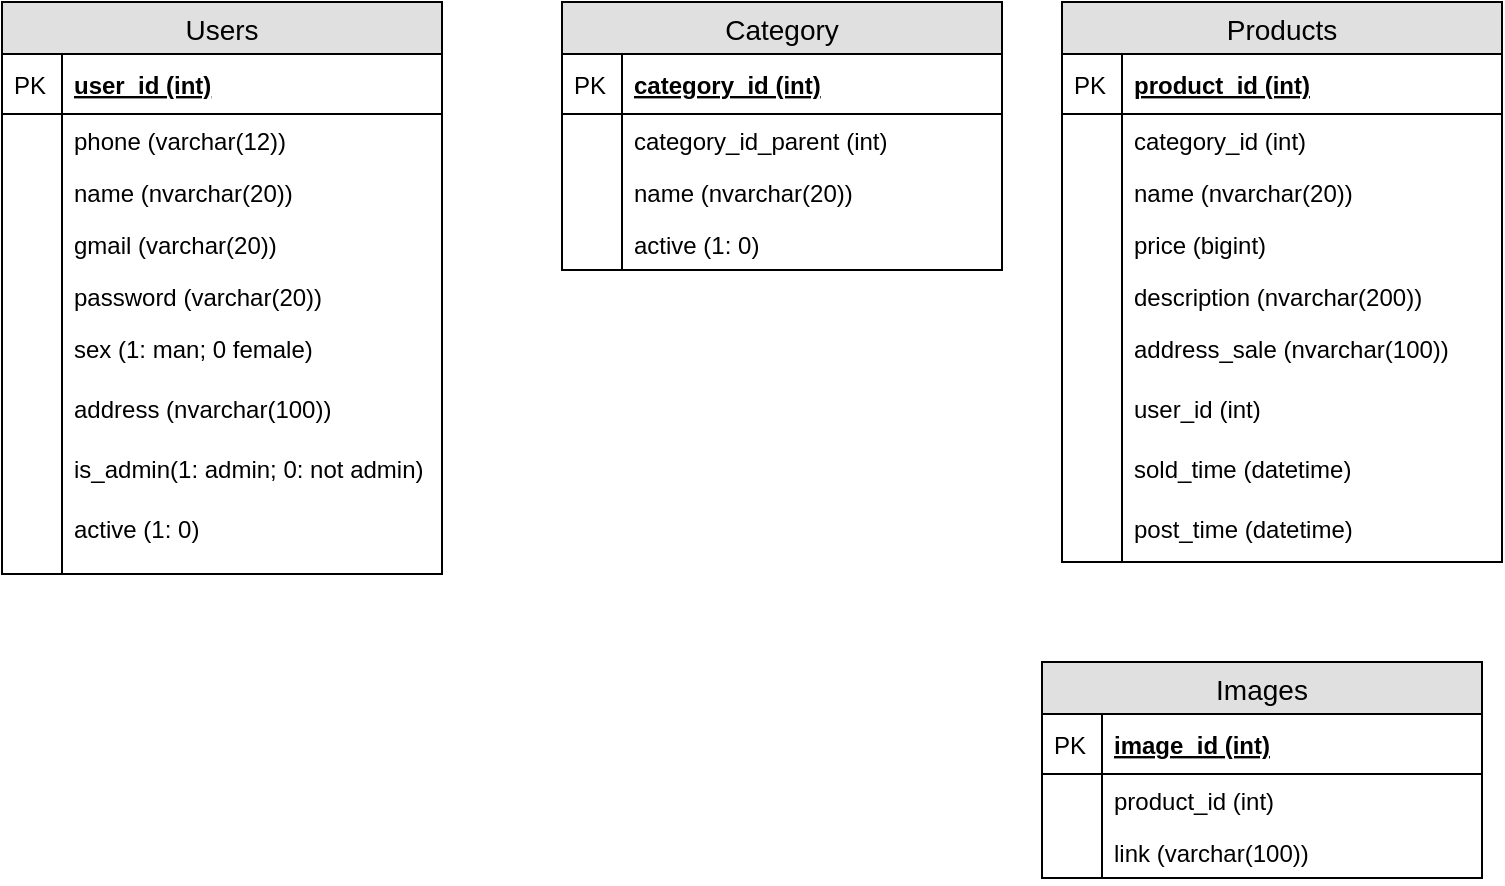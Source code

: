 <mxfile version="12.1.3" pages="1"><diagram id="aO1FHaI9G2CUFqkFHsB4" name="Page-1"><mxGraphModel dx="2235" dy="4091" grid="1" gridSize="10" guides="1" tooltips="1" connect="1" arrows="1" fold="1" page="1" pageScale="1" pageWidth="827" pageHeight="1169" math="0" shadow="0"><root><mxCell id="0"/><mxCell id="1" parent="0"/><mxCell id="14dnliWUDtdl04TDKEvN-1" value="Users" style="swimlane;fontStyle=0;childLayout=stackLayout;horizontal=1;startSize=26;fillColor=#e0e0e0;horizontalStack=0;resizeParent=1;resizeParentMax=0;resizeLast=0;collapsible=1;marginBottom=0;swimlaneFillColor=#ffffff;align=center;fontSize=14;" vertex="1" parent="1"><mxGeometry x="-780" y="-3430" width="220" height="286" as="geometry"/></mxCell><mxCell id="14dnliWUDtdl04TDKEvN-2" value="user_id (int)" style="shape=partialRectangle;top=0;left=0;right=0;bottom=1;align=left;verticalAlign=middle;fillColor=none;spacingLeft=34;spacingRight=4;overflow=hidden;rotatable=0;points=[[0,0.5],[1,0.5]];portConstraint=eastwest;dropTarget=0;fontStyle=5;fontSize=12;" vertex="1" parent="14dnliWUDtdl04TDKEvN-1"><mxGeometry y="26" width="220" height="30" as="geometry"/></mxCell><mxCell id="14dnliWUDtdl04TDKEvN-3" value="PK" style="shape=partialRectangle;top=0;left=0;bottom=0;fillColor=none;align=left;verticalAlign=middle;spacingLeft=4;spacingRight=4;overflow=hidden;rotatable=0;points=[];portConstraint=eastwest;part=1;fontSize=12;" vertex="1" connectable="0" parent="14dnliWUDtdl04TDKEvN-2"><mxGeometry width="30" height="30" as="geometry"/></mxCell><mxCell id="14dnliWUDtdl04TDKEvN-4" value="phone (varchar(12))" style="shape=partialRectangle;top=0;left=0;right=0;bottom=0;align=left;verticalAlign=top;fillColor=none;spacingLeft=34;spacingRight=4;overflow=hidden;rotatable=0;points=[[0,0.5],[1,0.5]];portConstraint=eastwest;dropTarget=0;fontSize=12;" vertex="1" parent="14dnliWUDtdl04TDKEvN-1"><mxGeometry y="56" width="220" height="26" as="geometry"/></mxCell><mxCell id="14dnliWUDtdl04TDKEvN-5" value="" style="shape=partialRectangle;top=0;left=0;bottom=0;fillColor=none;align=left;verticalAlign=top;spacingLeft=4;spacingRight=4;overflow=hidden;rotatable=0;points=[];portConstraint=eastwest;part=1;fontSize=12;" vertex="1" connectable="0" parent="14dnliWUDtdl04TDKEvN-4"><mxGeometry width="30" height="26" as="geometry"/></mxCell><mxCell id="14dnliWUDtdl04TDKEvN-6" value="name (nvarchar(20))" style="shape=partialRectangle;top=0;left=0;right=0;bottom=0;align=left;verticalAlign=top;fillColor=none;spacingLeft=34;spacingRight=4;overflow=hidden;rotatable=0;points=[[0,0.5],[1,0.5]];portConstraint=eastwest;dropTarget=0;fontSize=12;" vertex="1" parent="14dnliWUDtdl04TDKEvN-1"><mxGeometry y="82" width="220" height="26" as="geometry"/></mxCell><mxCell id="14dnliWUDtdl04TDKEvN-7" value="" style="shape=partialRectangle;top=0;left=0;bottom=0;fillColor=none;align=left;verticalAlign=top;spacingLeft=4;spacingRight=4;overflow=hidden;rotatable=0;points=[];portConstraint=eastwest;part=1;fontSize=12;" vertex="1" connectable="0" parent="14dnliWUDtdl04TDKEvN-6"><mxGeometry width="30" height="26" as="geometry"/></mxCell><mxCell id="14dnliWUDtdl04TDKEvN-8" value="gmail (varchar(20))" style="shape=partialRectangle;top=0;left=0;right=0;bottom=0;align=left;verticalAlign=top;fillColor=none;spacingLeft=34;spacingRight=4;overflow=hidden;rotatable=0;points=[[0,0.5],[1,0.5]];portConstraint=eastwest;dropTarget=0;fontSize=12;" vertex="1" parent="14dnliWUDtdl04TDKEvN-1"><mxGeometry y="108" width="220" height="26" as="geometry"/></mxCell><mxCell id="14dnliWUDtdl04TDKEvN-9" value="" style="shape=partialRectangle;top=0;left=0;bottom=0;fillColor=none;align=left;verticalAlign=top;spacingLeft=4;spacingRight=4;overflow=hidden;rotatable=0;points=[];portConstraint=eastwest;part=1;fontSize=12;" vertex="1" connectable="0" parent="14dnliWUDtdl04TDKEvN-8"><mxGeometry width="30" height="26" as="geometry"/></mxCell><mxCell id="14dnliWUDtdl04TDKEvN-12" value="password (varchar(20))" style="shape=partialRectangle;top=0;left=0;right=0;bottom=0;align=left;verticalAlign=top;fillColor=none;spacingLeft=34;spacingRight=4;overflow=hidden;rotatable=0;points=[[0,0.5],[1,0.5]];portConstraint=eastwest;dropTarget=0;fontSize=12;" vertex="1" parent="14dnliWUDtdl04TDKEvN-1"><mxGeometry y="134" width="220" height="26" as="geometry"/></mxCell><mxCell id="14dnliWUDtdl04TDKEvN-13" value="" style="shape=partialRectangle;top=0;left=0;bottom=0;fillColor=none;align=left;verticalAlign=top;spacingLeft=4;spacingRight=4;overflow=hidden;rotatable=0;points=[];portConstraint=eastwest;part=1;fontSize=12;" vertex="1" connectable="0" parent="14dnliWUDtdl04TDKEvN-12"><mxGeometry width="30" height="26" as="geometry"/></mxCell><mxCell id="14dnliWUDtdl04TDKEvN-10" value="sex (1: man; 0 female)" style="shape=partialRectangle;top=0;left=0;right=0;bottom=0;align=left;verticalAlign=top;fillColor=none;spacingLeft=34;spacingRight=4;overflow=hidden;rotatable=0;points=[[0,0.5],[1,0.5]];portConstraint=eastwest;dropTarget=0;fontSize=12;" vertex="1" parent="14dnliWUDtdl04TDKEvN-1"><mxGeometry y="160" width="220" height="30" as="geometry"/></mxCell><mxCell id="14dnliWUDtdl04TDKEvN-11" value="" style="shape=partialRectangle;top=0;left=0;bottom=0;fillColor=none;align=left;verticalAlign=top;spacingLeft=4;spacingRight=4;overflow=hidden;rotatable=0;points=[];portConstraint=eastwest;part=1;fontSize=12;" vertex="1" connectable="0" parent="14dnliWUDtdl04TDKEvN-10"><mxGeometry width="30" height="30" as="geometry"/></mxCell><mxCell id="14dnliWUDtdl04TDKEvN-14" value="address (nvarchar(100))" style="shape=partialRectangle;top=0;left=0;right=0;bottom=0;align=left;verticalAlign=top;fillColor=none;spacingLeft=34;spacingRight=4;overflow=hidden;rotatable=0;points=[[0,0.5],[1,0.5]];portConstraint=eastwest;dropTarget=0;fontSize=12;" vertex="1" parent="14dnliWUDtdl04TDKEvN-1"><mxGeometry y="190" width="220" height="30" as="geometry"/></mxCell><mxCell id="14dnliWUDtdl04TDKEvN-15" value="" style="shape=partialRectangle;top=0;left=0;bottom=0;fillColor=none;align=left;verticalAlign=top;spacingLeft=4;spacingRight=4;overflow=hidden;rotatable=0;points=[];portConstraint=eastwest;part=1;fontSize=12;" vertex="1" connectable="0" parent="14dnliWUDtdl04TDKEvN-14"><mxGeometry width="30" height="30" as="geometry"/></mxCell><mxCell id="14dnliWUDtdl04TDKEvN-18" value="is_admin(1: admin; 0: not admin)" style="shape=partialRectangle;top=0;left=0;right=0;bottom=0;align=left;verticalAlign=top;fillColor=none;spacingLeft=34;spacingRight=4;overflow=hidden;rotatable=0;points=[[0,0.5],[1,0.5]];portConstraint=eastwest;dropTarget=0;fontSize=12;" vertex="1" parent="14dnliWUDtdl04TDKEvN-1"><mxGeometry y="220" width="220" height="30" as="geometry"/></mxCell><mxCell id="14dnliWUDtdl04TDKEvN-19" value="" style="shape=partialRectangle;top=0;left=0;bottom=0;fillColor=none;align=left;verticalAlign=top;spacingLeft=4;spacingRight=4;overflow=hidden;rotatable=0;points=[];portConstraint=eastwest;part=1;fontSize=12;" vertex="1" connectable="0" parent="14dnliWUDtdl04TDKEvN-18"><mxGeometry width="30" height="30" as="geometry"/></mxCell><mxCell id="14dnliWUDtdl04TDKEvN-37" value="active (1: 0)" style="shape=partialRectangle;top=0;left=0;right=0;bottom=0;align=left;verticalAlign=top;fillColor=none;spacingLeft=34;spacingRight=4;overflow=hidden;rotatable=0;points=[[0,0.5],[1,0.5]];portConstraint=eastwest;dropTarget=0;fontSize=12;" vertex="1" parent="14dnliWUDtdl04TDKEvN-1"><mxGeometry y="250" width="220" height="36" as="geometry"/></mxCell><mxCell id="14dnliWUDtdl04TDKEvN-38" value="" style="shape=partialRectangle;top=0;left=0;bottom=0;fillColor=none;align=left;verticalAlign=top;spacingLeft=4;spacingRight=4;overflow=hidden;rotatable=0;points=[];portConstraint=eastwest;part=1;fontSize=12;" vertex="1" connectable="0" parent="14dnliWUDtdl04TDKEvN-37"><mxGeometry width="30" height="36" as="geometry"/></mxCell><mxCell id="14dnliWUDtdl04TDKEvN-20" value="Category" style="swimlane;fontStyle=0;childLayout=stackLayout;horizontal=1;startSize=26;fillColor=#e0e0e0;horizontalStack=0;resizeParent=1;resizeParentMax=0;resizeLast=0;collapsible=1;marginBottom=0;swimlaneFillColor=#ffffff;align=center;fontSize=14;" vertex="1" parent="1"><mxGeometry x="-500" y="-3430" width="220" height="134" as="geometry"/></mxCell><mxCell id="14dnliWUDtdl04TDKEvN-21" value="category_id (int)" style="shape=partialRectangle;top=0;left=0;right=0;bottom=1;align=left;verticalAlign=middle;fillColor=none;spacingLeft=34;spacingRight=4;overflow=hidden;rotatable=0;points=[[0,0.5],[1,0.5]];portConstraint=eastwest;dropTarget=0;fontStyle=5;fontSize=12;" vertex="1" parent="14dnliWUDtdl04TDKEvN-20"><mxGeometry y="26" width="220" height="30" as="geometry"/></mxCell><mxCell id="14dnliWUDtdl04TDKEvN-22" value="PK" style="shape=partialRectangle;top=0;left=0;bottom=0;fillColor=none;align=left;verticalAlign=middle;spacingLeft=4;spacingRight=4;overflow=hidden;rotatable=0;points=[];portConstraint=eastwest;part=1;fontSize=12;" vertex="1" connectable="0" parent="14dnliWUDtdl04TDKEvN-21"><mxGeometry width="30" height="30" as="geometry"/></mxCell><mxCell id="14dnliWUDtdl04TDKEvN-23" value="category_id_parent (int)" style="shape=partialRectangle;top=0;left=0;right=0;bottom=0;align=left;verticalAlign=top;fillColor=none;spacingLeft=34;spacingRight=4;overflow=hidden;rotatable=0;points=[[0,0.5],[1,0.5]];portConstraint=eastwest;dropTarget=0;fontSize=12;" vertex="1" parent="14dnliWUDtdl04TDKEvN-20"><mxGeometry y="56" width="220" height="26" as="geometry"/></mxCell><mxCell id="14dnliWUDtdl04TDKEvN-24" value="" style="shape=partialRectangle;top=0;left=0;bottom=0;fillColor=none;align=left;verticalAlign=top;spacingLeft=4;spacingRight=4;overflow=hidden;rotatable=0;points=[];portConstraint=eastwest;part=1;fontSize=12;" vertex="1" connectable="0" parent="14dnliWUDtdl04TDKEvN-23"><mxGeometry width="30" height="26" as="geometry"/></mxCell><mxCell id="14dnliWUDtdl04TDKEvN-25" value="name (nvarchar(20))" style="shape=partialRectangle;top=0;left=0;right=0;bottom=0;align=left;verticalAlign=top;fillColor=none;spacingLeft=34;spacingRight=4;overflow=hidden;rotatable=0;points=[[0,0.5],[1,0.5]];portConstraint=eastwest;dropTarget=0;fontSize=12;" vertex="1" parent="14dnliWUDtdl04TDKEvN-20"><mxGeometry y="82" width="220" height="26" as="geometry"/></mxCell><mxCell id="14dnliWUDtdl04TDKEvN-26" value="" style="shape=partialRectangle;top=0;left=0;bottom=0;fillColor=none;align=left;verticalAlign=top;spacingLeft=4;spacingRight=4;overflow=hidden;rotatable=0;points=[];portConstraint=eastwest;part=1;fontSize=12;" vertex="1" connectable="0" parent="14dnliWUDtdl04TDKEvN-25"><mxGeometry width="30" height="26" as="geometry"/></mxCell><mxCell id="14dnliWUDtdl04TDKEvN-27" value="active (1: 0)" style="shape=partialRectangle;top=0;left=0;right=0;bottom=0;align=left;verticalAlign=top;fillColor=none;spacingLeft=34;spacingRight=4;overflow=hidden;rotatable=0;points=[[0,0.5],[1,0.5]];portConstraint=eastwest;dropTarget=0;fontSize=12;" vertex="1" parent="14dnliWUDtdl04TDKEvN-20"><mxGeometry y="108" width="220" height="26" as="geometry"/></mxCell><mxCell id="14dnliWUDtdl04TDKEvN-28" value="" style="shape=partialRectangle;top=0;left=0;bottom=0;fillColor=none;align=left;verticalAlign=top;spacingLeft=4;spacingRight=4;overflow=hidden;rotatable=0;points=[];portConstraint=eastwest;part=1;fontSize=12;" vertex="1" connectable="0" parent="14dnliWUDtdl04TDKEvN-27"><mxGeometry width="30" height="26" as="geometry"/></mxCell><mxCell id="14dnliWUDtdl04TDKEvN-39" value="Products" style="swimlane;fontStyle=0;childLayout=stackLayout;horizontal=1;startSize=26;fillColor=#e0e0e0;horizontalStack=0;resizeParent=1;resizeParentMax=0;resizeLast=0;collapsible=1;marginBottom=0;swimlaneFillColor=#ffffff;align=center;fontSize=14;" vertex="1" parent="1"><mxGeometry x="-250" y="-3430" width="220" height="280" as="geometry"/></mxCell><mxCell id="14dnliWUDtdl04TDKEvN-40" value="product_id (int)" style="shape=partialRectangle;top=0;left=0;right=0;bottom=1;align=left;verticalAlign=middle;fillColor=none;spacingLeft=34;spacingRight=4;overflow=hidden;rotatable=0;points=[[0,0.5],[1,0.5]];portConstraint=eastwest;dropTarget=0;fontStyle=5;fontSize=12;" vertex="1" parent="14dnliWUDtdl04TDKEvN-39"><mxGeometry y="26" width="220" height="30" as="geometry"/></mxCell><mxCell id="14dnliWUDtdl04TDKEvN-41" value="PK" style="shape=partialRectangle;top=0;left=0;bottom=0;fillColor=none;align=left;verticalAlign=middle;spacingLeft=4;spacingRight=4;overflow=hidden;rotatable=0;points=[];portConstraint=eastwest;part=1;fontSize=12;" vertex="1" connectable="0" parent="14dnliWUDtdl04TDKEvN-40"><mxGeometry width="30" height="30" as="geometry"/></mxCell><mxCell id="14dnliWUDtdl04TDKEvN-42" value="category_id (int)" style="shape=partialRectangle;top=0;left=0;right=0;bottom=0;align=left;verticalAlign=top;fillColor=none;spacingLeft=34;spacingRight=4;overflow=hidden;rotatable=0;points=[[0,0.5],[1,0.5]];portConstraint=eastwest;dropTarget=0;fontSize=12;" vertex="1" parent="14dnliWUDtdl04TDKEvN-39"><mxGeometry y="56" width="220" height="26" as="geometry"/></mxCell><mxCell id="14dnliWUDtdl04TDKEvN-43" value="" style="shape=partialRectangle;top=0;left=0;bottom=0;fillColor=none;align=left;verticalAlign=top;spacingLeft=4;spacingRight=4;overflow=hidden;rotatable=0;points=[];portConstraint=eastwest;part=1;fontSize=12;" vertex="1" connectable="0" parent="14dnliWUDtdl04TDKEvN-42"><mxGeometry width="30" height="26" as="geometry"/></mxCell><mxCell id="14dnliWUDtdl04TDKEvN-44" value="name (nvarchar(20))" style="shape=partialRectangle;top=0;left=0;right=0;bottom=0;align=left;verticalAlign=top;fillColor=none;spacingLeft=34;spacingRight=4;overflow=hidden;rotatable=0;points=[[0,0.5],[1,0.5]];portConstraint=eastwest;dropTarget=0;fontSize=12;" vertex="1" parent="14dnliWUDtdl04TDKEvN-39"><mxGeometry y="82" width="220" height="26" as="geometry"/></mxCell><mxCell id="14dnliWUDtdl04TDKEvN-45" value="" style="shape=partialRectangle;top=0;left=0;bottom=0;fillColor=none;align=left;verticalAlign=top;spacingLeft=4;spacingRight=4;overflow=hidden;rotatable=0;points=[];portConstraint=eastwest;part=1;fontSize=12;" vertex="1" connectable="0" parent="14dnliWUDtdl04TDKEvN-44"><mxGeometry width="30" height="26" as="geometry"/></mxCell><mxCell id="14dnliWUDtdl04TDKEvN-46" value="price (bigint)" style="shape=partialRectangle;top=0;left=0;right=0;bottom=0;align=left;verticalAlign=top;fillColor=none;spacingLeft=34;spacingRight=4;overflow=hidden;rotatable=0;points=[[0,0.5],[1,0.5]];portConstraint=eastwest;dropTarget=0;fontSize=12;" vertex="1" parent="14dnliWUDtdl04TDKEvN-39"><mxGeometry y="108" width="220" height="26" as="geometry"/></mxCell><mxCell id="14dnliWUDtdl04TDKEvN-47" value="" style="shape=partialRectangle;top=0;left=0;bottom=0;fillColor=none;align=left;verticalAlign=top;spacingLeft=4;spacingRight=4;overflow=hidden;rotatable=0;points=[];portConstraint=eastwest;part=1;fontSize=12;" vertex="1" connectable="0" parent="14dnliWUDtdl04TDKEvN-46"><mxGeometry width="30" height="26" as="geometry"/></mxCell><mxCell id="14dnliWUDtdl04TDKEvN-48" value="description (nvarchar(200))" style="shape=partialRectangle;top=0;left=0;right=0;bottom=0;align=left;verticalAlign=top;fillColor=none;spacingLeft=34;spacingRight=4;overflow=hidden;rotatable=0;points=[[0,0.5],[1,0.5]];portConstraint=eastwest;dropTarget=0;fontSize=12;" vertex="1" parent="14dnliWUDtdl04TDKEvN-39"><mxGeometry y="134" width="220" height="26" as="geometry"/></mxCell><mxCell id="14dnliWUDtdl04TDKEvN-49" value="" style="shape=partialRectangle;top=0;left=0;bottom=0;fillColor=none;align=left;verticalAlign=top;spacingLeft=4;spacingRight=4;overflow=hidden;rotatable=0;points=[];portConstraint=eastwest;part=1;fontSize=12;" vertex="1" connectable="0" parent="14dnliWUDtdl04TDKEvN-48"><mxGeometry width="30" height="26" as="geometry"/></mxCell><mxCell id="14dnliWUDtdl04TDKEvN-52" value="address_sale (nvarchar(100))" style="shape=partialRectangle;top=0;left=0;right=0;bottom=0;align=left;verticalAlign=top;fillColor=none;spacingLeft=34;spacingRight=4;overflow=hidden;rotatable=0;points=[[0,0.5],[1,0.5]];portConstraint=eastwest;dropTarget=0;fontSize=12;" vertex="1" parent="14dnliWUDtdl04TDKEvN-39"><mxGeometry y="160" width="220" height="30" as="geometry"/></mxCell><mxCell id="14dnliWUDtdl04TDKEvN-53" value="" style="shape=partialRectangle;top=0;left=0;bottom=0;fillColor=none;align=left;verticalAlign=top;spacingLeft=4;spacingRight=4;overflow=hidden;rotatable=0;points=[];portConstraint=eastwest;part=1;fontSize=12;" vertex="1" connectable="0" parent="14dnliWUDtdl04TDKEvN-52"><mxGeometry width="30" height="30" as="geometry"/></mxCell><mxCell id="14dnliWUDtdl04TDKEvN-54" value="user_id (int)" style="shape=partialRectangle;top=0;left=0;right=0;bottom=0;align=left;verticalAlign=top;fillColor=none;spacingLeft=34;spacingRight=4;overflow=hidden;rotatable=0;points=[[0,0.5],[1,0.5]];portConstraint=eastwest;dropTarget=0;fontSize=12;" vertex="1" parent="14dnliWUDtdl04TDKEvN-39"><mxGeometry y="190" width="220" height="30" as="geometry"/></mxCell><mxCell id="14dnliWUDtdl04TDKEvN-55" value="" style="shape=partialRectangle;top=0;left=0;bottom=0;fillColor=none;align=left;verticalAlign=top;spacingLeft=4;spacingRight=4;overflow=hidden;rotatable=0;points=[];portConstraint=eastwest;part=1;fontSize=12;" vertex="1" connectable="0" parent="14dnliWUDtdl04TDKEvN-54"><mxGeometry width="30" height="30" as="geometry"/></mxCell><mxCell id="14dnliWUDtdl04TDKEvN-56" value="sold_time (datetime)" style="shape=partialRectangle;top=0;left=0;right=0;bottom=0;align=left;verticalAlign=top;fillColor=none;spacingLeft=34;spacingRight=4;overflow=hidden;rotatable=0;points=[[0,0.5],[1,0.5]];portConstraint=eastwest;dropTarget=0;fontSize=12;" vertex="1" parent="14dnliWUDtdl04TDKEvN-39"><mxGeometry y="220" width="220" height="30" as="geometry"/></mxCell><mxCell id="14dnliWUDtdl04TDKEvN-57" value="" style="shape=partialRectangle;top=0;left=0;bottom=0;fillColor=none;align=left;verticalAlign=top;spacingLeft=4;spacingRight=4;overflow=hidden;rotatable=0;points=[];portConstraint=eastwest;part=1;fontSize=12;" vertex="1" connectable="0" parent="14dnliWUDtdl04TDKEvN-56"><mxGeometry width="30" height="30" as="geometry"/></mxCell><mxCell id="14dnliWUDtdl04TDKEvN-75" value="post_time (datetime)" style="shape=partialRectangle;top=0;left=0;right=0;bottom=0;align=left;verticalAlign=top;fillColor=none;spacingLeft=34;spacingRight=4;overflow=hidden;rotatable=0;points=[[0,0.5],[1,0.5]];portConstraint=eastwest;dropTarget=0;fontSize=12;" vertex="1" parent="14dnliWUDtdl04TDKEvN-39"><mxGeometry y="250" width="220" height="30" as="geometry"/></mxCell><mxCell id="14dnliWUDtdl04TDKEvN-76" value="" style="shape=partialRectangle;top=0;left=0;bottom=0;fillColor=none;align=left;verticalAlign=top;spacingLeft=4;spacingRight=4;overflow=hidden;rotatable=0;points=[];portConstraint=eastwest;part=1;fontSize=12;" vertex="1" connectable="0" parent="14dnliWUDtdl04TDKEvN-75"><mxGeometry width="30" height="30" as="geometry"/></mxCell><mxCell id="14dnliWUDtdl04TDKEvN-58" value="Images" style="swimlane;fontStyle=0;childLayout=stackLayout;horizontal=1;startSize=26;fillColor=#e0e0e0;horizontalStack=0;resizeParent=1;resizeParentMax=0;resizeLast=0;collapsible=1;marginBottom=0;swimlaneFillColor=#ffffff;align=center;fontSize=14;" vertex="1" parent="1"><mxGeometry x="-260" y="-3100" width="220" height="108" as="geometry"/></mxCell><mxCell id="14dnliWUDtdl04TDKEvN-59" value="image_id (int)" style="shape=partialRectangle;top=0;left=0;right=0;bottom=1;align=left;verticalAlign=middle;fillColor=none;spacingLeft=34;spacingRight=4;overflow=hidden;rotatable=0;points=[[0,0.5],[1,0.5]];portConstraint=eastwest;dropTarget=0;fontStyle=5;fontSize=12;" vertex="1" parent="14dnliWUDtdl04TDKEvN-58"><mxGeometry y="26" width="220" height="30" as="geometry"/></mxCell><mxCell id="14dnliWUDtdl04TDKEvN-60" value="PK" style="shape=partialRectangle;top=0;left=0;bottom=0;fillColor=none;align=left;verticalAlign=middle;spacingLeft=4;spacingRight=4;overflow=hidden;rotatable=0;points=[];portConstraint=eastwest;part=1;fontSize=12;" vertex="1" connectable="0" parent="14dnliWUDtdl04TDKEvN-59"><mxGeometry width="30" height="30" as="geometry"/></mxCell><mxCell id="14dnliWUDtdl04TDKEvN-61" value="product_id (int)" style="shape=partialRectangle;top=0;left=0;right=0;bottom=0;align=left;verticalAlign=top;fillColor=none;spacingLeft=34;spacingRight=4;overflow=hidden;rotatable=0;points=[[0,0.5],[1,0.5]];portConstraint=eastwest;dropTarget=0;fontSize=12;" vertex="1" parent="14dnliWUDtdl04TDKEvN-58"><mxGeometry y="56" width="220" height="26" as="geometry"/></mxCell><mxCell id="14dnliWUDtdl04TDKEvN-62" value="" style="shape=partialRectangle;top=0;left=0;bottom=0;fillColor=none;align=left;verticalAlign=top;spacingLeft=4;spacingRight=4;overflow=hidden;rotatable=0;points=[];portConstraint=eastwest;part=1;fontSize=12;" vertex="1" connectable="0" parent="14dnliWUDtdl04TDKEvN-61"><mxGeometry width="30" height="26" as="geometry"/></mxCell><mxCell id="14dnliWUDtdl04TDKEvN-63" value="link (varchar(100))" style="shape=partialRectangle;top=0;left=0;right=0;bottom=0;align=left;verticalAlign=top;fillColor=none;spacingLeft=34;spacingRight=4;overflow=hidden;rotatable=0;points=[[0,0.5],[1,0.5]];portConstraint=eastwest;dropTarget=0;fontSize=12;" vertex="1" parent="14dnliWUDtdl04TDKEvN-58"><mxGeometry y="82" width="220" height="26" as="geometry"/></mxCell><mxCell id="14dnliWUDtdl04TDKEvN-64" value="" style="shape=partialRectangle;top=0;left=0;bottom=0;fillColor=none;align=left;verticalAlign=top;spacingLeft=4;spacingRight=4;overflow=hidden;rotatable=0;points=[];portConstraint=eastwest;part=1;fontSize=12;" vertex="1" connectable="0" parent="14dnliWUDtdl04TDKEvN-63"><mxGeometry width="30" height="26" as="geometry"/></mxCell></root></mxGraphModel></diagram></mxfile>